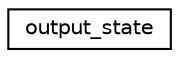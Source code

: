 digraph "Graphical Class Hierarchy"
{
  edge [fontname="Helvetica",fontsize="10",labelfontname="Helvetica",labelfontsize="10"];
  node [fontname="Helvetica",fontsize="10",shape=record];
  rankdir="LR";
  Node1 [label="output_state",height=0.2,width=0.4,color="black", fillcolor="white", style="filled",URL="$structoutput__state.html"];
}
